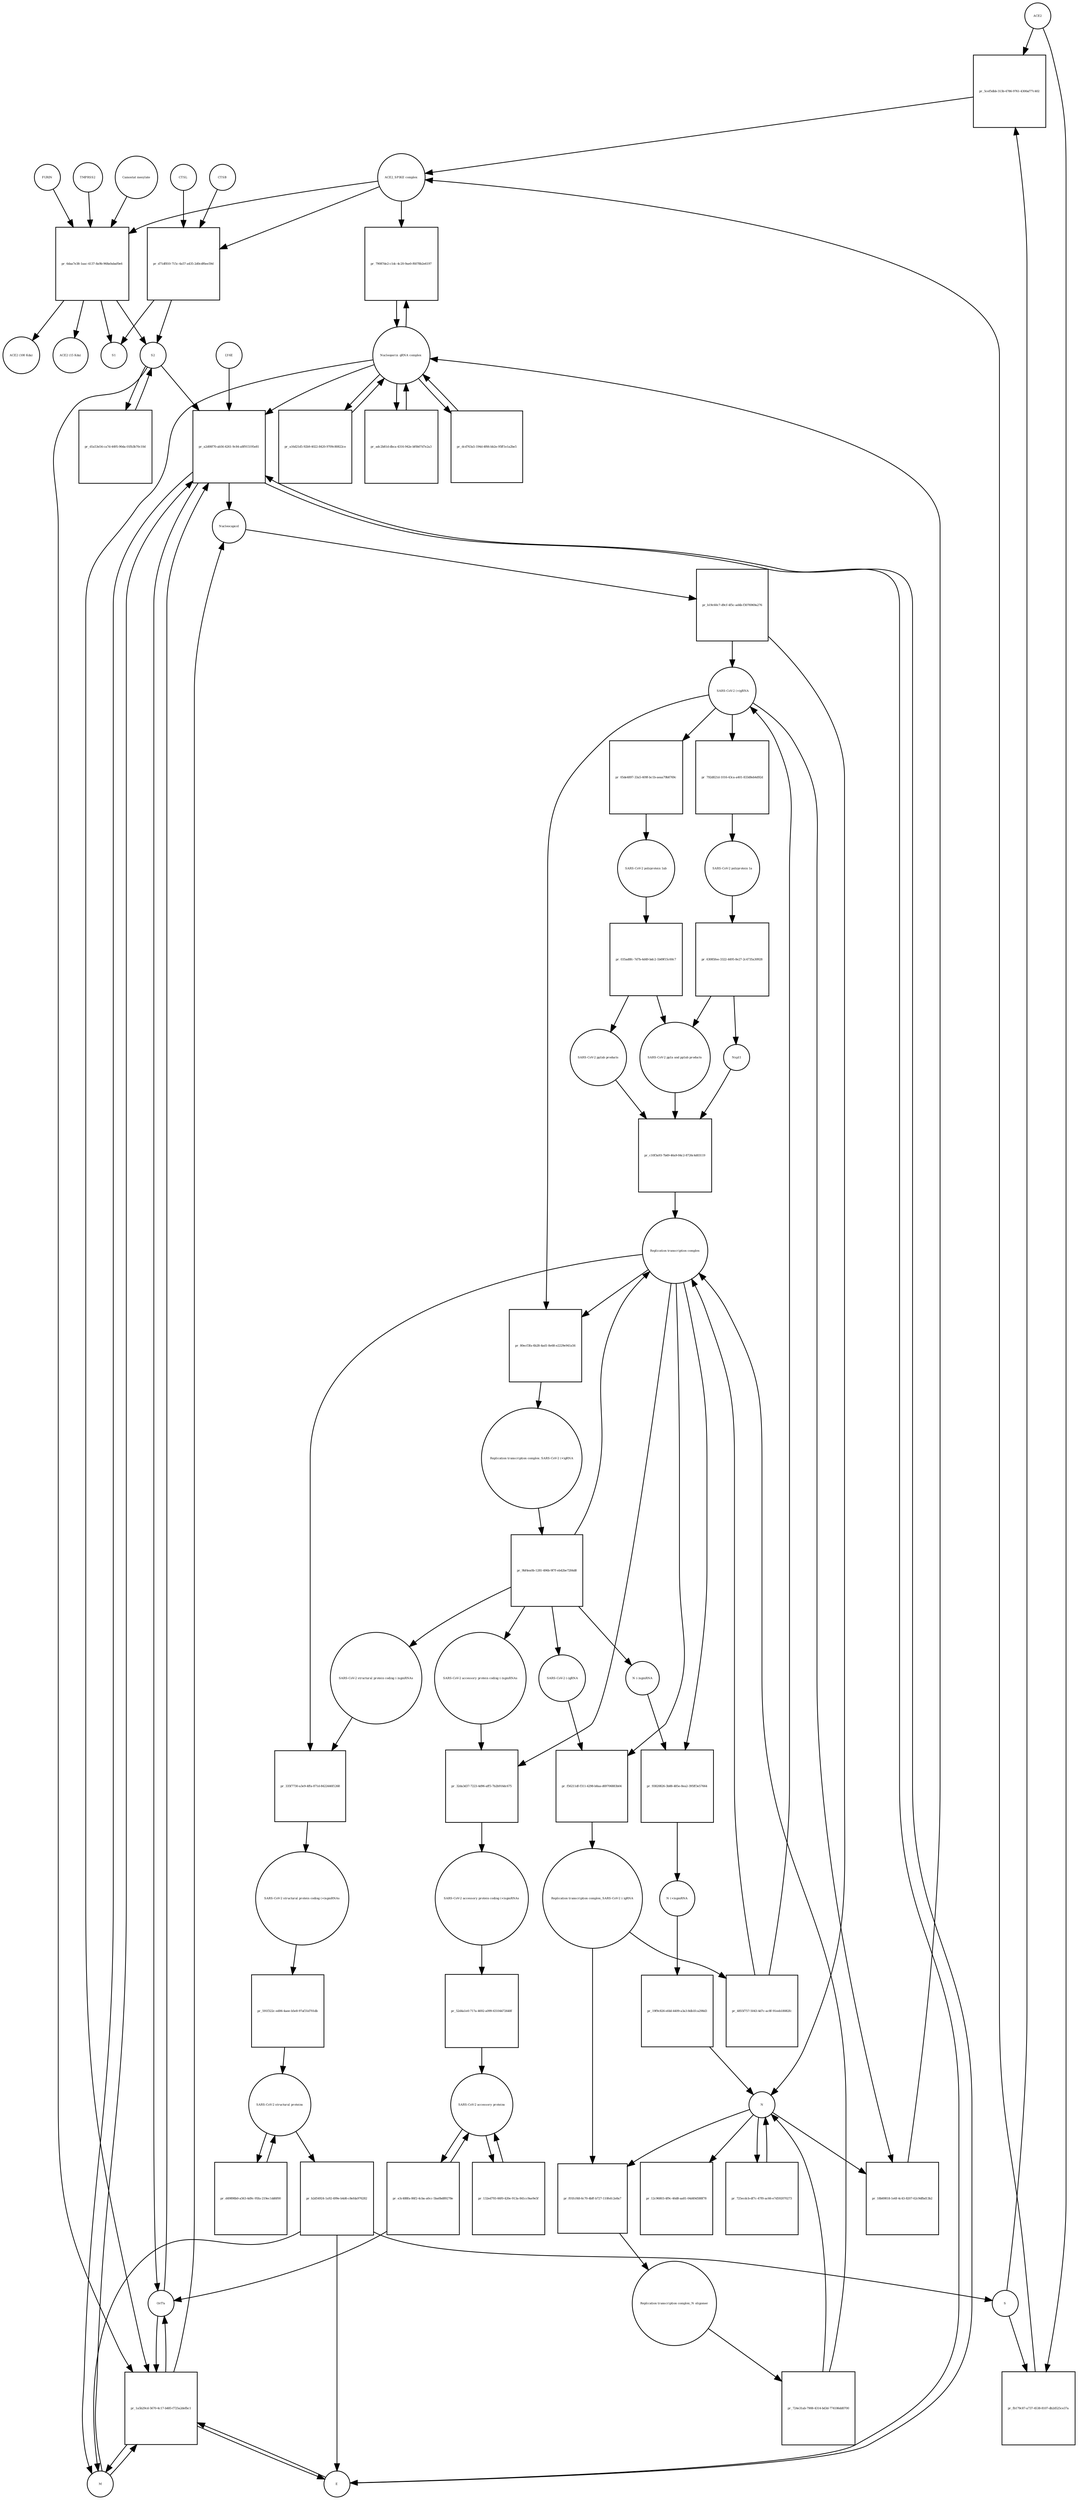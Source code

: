 strict digraph  {
ACE2 [annotation="", bipartite=0, cls=macromolecule, fontsize=4, label=ACE2, shape=circle];
"pr_5cef5dbb-313b-4786-9761-4300af77c402" [annotation="", bipartite=1, cls=process, fontsize=4, label="pr_5cef5dbb-313b-4786-9761-4300af77c402", shape=square];
"ACE2_SPIKE complex" [annotation="", bipartite=0, cls=complex, fontsize=4, label="ACE2_SPIKE complex", shape=circle];
S [annotation="", bipartite=0, cls="macromolecule multimer", fontsize=4, label=S, shape=circle];
"Nucleoporin_gRNA complex " [annotation="", bipartite=0, cls=complex, fontsize=4, label="Nucleoporin_gRNA complex ", shape=circle];
"pr_79087de2-c1dc-4c20-9ae0-f6078b2e6197" [annotation="", bipartite=1, cls=process, fontsize=4, label="pr_79087de2-c1dc-4c20-9ae0-f6078b2e6197", shape=square];
"pr_d71df810-715c-4a57-a435-2d0cdf6ee59d" [annotation="", bipartite=1, cls=process, fontsize=4, label="pr_d71df810-715c-4a57-a435-2d0cdf6ee59d", shape=square];
S2 [annotation="", bipartite=0, cls=macromolecule, fontsize=4, label=S2, shape=circle];
CTSB [annotation="", bipartite=0, cls=macromolecule, fontsize=4, label=CTSB, shape=circle];
CTSL [annotation="", bipartite=0, cls=macromolecule, fontsize=4, label=CTSL, shape=circle];
S1 [annotation="", bipartite=0, cls=macromolecule, fontsize=4, label=S1, shape=circle];
"pr_fb179c87-a737-4538-8107-db2d525ce37a" [annotation="", bipartite=1, cls=process, fontsize=4, label="pr_fb179c87-a737-4538-8107-db2d525ce37a", shape=square];
"pr_a2d00f70-ab56-4261-9c84-a8f915195e81" [annotation="", bipartite=1, cls=process, fontsize=4, label="pr_a2d00f70-ab56-4261-9c84-a8f915195e81", shape=square];
Nucleocapsid [annotation="", bipartite=0, cls=complex, fontsize=4, label=Nucleocapsid, shape=circle];
LY6E [annotation="", bipartite=0, cls=macromolecule, fontsize=4, label=LY6E, shape=circle];
Orf7a [annotation="", bipartite=0, cls=macromolecule, fontsize=4, label=Orf7a, shape=circle];
E [annotation="", bipartite=0, cls=macromolecule, fontsize=4, label=E, shape=circle];
M [annotation="", bipartite=0, cls=macromolecule, fontsize=4, label=M, shape=circle];
"pr_1a5b29cd-5670-4c17-b485-f725a2defbc1" [annotation="", bipartite=1, cls=process, fontsize=4, label="pr_1a5b29cd-5670-4c17-b485-f725a2defbc1", shape=square];
"pr_b19c60c7-d9cf-4f5c-ad4b-f3076969a276" [annotation="", bipartite=1, cls=process, fontsize=4, label="pr_b19c60c7-d9cf-4f5c-ad4b-f3076969a276", shape=square];
" SARS-CoV-2 (+)gRNA" [annotation="", bipartite=0, cls="nucleic acid feature", fontsize=4, label=" SARS-CoV-2 (+)gRNA", shape=circle];
N [annotation="", bipartite=0, cls="macromolecule multimer", fontsize=4, label=N, shape=circle];
"SARS-CoV-2 polyprotein 1ab" [annotation="", bipartite=0, cls=macromolecule, fontsize=4, label="SARS-CoV-2 polyprotein 1ab", shape=circle];
"pr_035ad8fc-7d7b-4d49-bdc2-1b69f15c60c7" [annotation="", bipartite=1, cls=process, fontsize=4, label="pr_035ad8fc-7d7b-4d49-bdc2-1b69f15c60c7", shape=square];
"SARS-CoV-2 pp1a and pp1ab products" [annotation="", bipartite=0, cls=complex, fontsize=4, label="SARS-CoV-2 pp1a and pp1ab products", shape=circle];
"SARS-CoV-2 pp1ab products" [annotation="", bipartite=0, cls=complex, fontsize=4, label="SARS-CoV-2 pp1ab products", shape=circle];
"SARS-CoV-2 polyprotein 1a" [annotation="", bipartite=0, cls=macromolecule, fontsize=4, label="SARS-CoV-2 polyprotein 1a", shape=circle];
"pr_63085fee-3322-4495-8e27-2c4735a30928" [annotation="", bipartite=1, cls=process, fontsize=4, label="pr_63085fee-3322-4495-8e27-2c4735a30928", shape=square];
Nsp11 [annotation="", bipartite=0, cls=macromolecule, fontsize=4, label=Nsp11, shape=circle];
"pr_a16d21d5-92b9-4022-8420-9709c80822ce" [annotation="", bipartite=1, cls=process, fontsize=4, label="pr_a16d21d5-92b9-4022-8420-9709c80822ce", shape=square];
"pr_adc2b81d-dbca-4316-942e-bf0b07d7e2a3" [annotation="", bipartite=1, cls=process, fontsize=4, label="pr_adc2b81d-dbca-4316-942e-bf0b07d7e2a3", shape=square];
"SARS-CoV-2 structural proteins" [annotation="", bipartite=0, cls=complex, fontsize=4, label="SARS-CoV-2 structural proteins", shape=circle];
"pr_b2d54924-1a92-499e-b4d6-c8efda976282" [annotation="", bipartite=1, cls=process, fontsize=4, label="pr_b2d54924-1a92-499e-b4d6-c8efda976282", shape=square];
"Replication transcription complex_SARS-CoV-2 (-)gRNA" [annotation="", bipartite=0, cls=complex, fontsize=4, label="Replication transcription complex_SARS-CoV-2 (-)gRNA", shape=circle];
"pr_f01fcf48-6c70-4bff-b727-110fefc2e8a7" [annotation="", bipartite=1, cls=process, fontsize=4, label="pr_f01fcf48-6c70-4bff-b727-110fefc2e8a7", shape=square];
"Replication transcription complex_N oligomer" [annotation="", bipartite=0, cls=complex, fontsize=4, label="Replication transcription complex_N oligomer", shape=circle];
"pr_12c96803-4f9c-46d8-aa81-04d49d588f78" [annotation="", bipartite=1, cls=process, fontsize=4, label="pr_12c96803-4f9c-46d8-aa81-04d49d588f78", shape=square];
"SARS-CoV-2 accessory proteins" [annotation="", bipartite=0, cls=complex, fontsize=4, label="SARS-CoV-2 accessory proteins", shape=circle];
"pr_132ed793-66f0-420e-913a-841cc9ae9e5f" [annotation="", bipartite=1, cls=process, fontsize=4, label="pr_132ed793-66f0-420e-913a-841cc9ae9e5f", shape=square];
"pr_d49898b0-a563-4d9c-95fa-219ec1dd6f00" [annotation="", bipartite=1, cls=process, fontsize=4, label="pr_d49898b0-a563-4d9c-95fa-219ec1dd6f00", shape=square];
"pr_724e31ab-7908-4314-bd3d-774186dd0700" [annotation="", bipartite=1, cls=process, fontsize=4, label="pr_724e31ab-7908-4314-bd3d-774186dd0700", shape=square];
"Replication transcription complex" [annotation="", bipartite=0, cls=complex, fontsize=4, label="Replication transcription complex", shape=circle];
"pr_725ecdcb-df7c-47f0-ac66-e7d592070273" [annotation="", bipartite=1, cls=process, fontsize=4, label="pr_725ecdcb-df7c-47f0-ac66-e7d592070273", shape=square];
"pr_c10f3a93-7b49-46a9-84c2-8726c4d03119" [annotation="", bipartite=1, cls=process, fontsize=4, label="pr_c10f3a93-7b49-46a9-84c2-8726c4d03119", shape=square];
"SARS-CoV-2 accessory protein coding (-)sgmRNAs" [annotation="", bipartite=0, cls=complex, fontsize=4, label="SARS-CoV-2 accessory protein coding (-)sgmRNAs", shape=circle];
"pr_32da3d37-7223-4d96-aff5-7b2b916dc675" [annotation="", bipartite=1, cls=process, fontsize=4, label="pr_32da3d37-7223-4d96-aff5-7b2b916dc675", shape=square];
"SARS-CoV-2 accessory protein coding (+)sgmRNAs" [annotation="", bipartite=0, cls=complex, fontsize=4, label="SARS-CoV-2 accessory protein coding (+)sgmRNAs", shape=circle];
"SARS-CoV-2 structural protein coding (-)sgmRNAs" [annotation="", bipartite=0, cls=complex, fontsize=4, label="SARS-CoV-2 structural protein coding (-)sgmRNAs", shape=circle];
"pr_335f7730-a3e9-4ffa-871d-8422446f1268" [annotation="", bipartite=1, cls=process, fontsize=4, label="pr_335f7730-a3e9-4ffa-871d-8422446f1268", shape=square];
"SARS-CoV-2 structural protein coding (+)sgmRNAs" [annotation="", bipartite=0, cls=complex, fontsize=4, label="SARS-CoV-2 structural protein coding (+)sgmRNAs", shape=circle];
"N (-)sgmRNA" [annotation="", bipartite=0, cls="nucleic acid feature", fontsize=4, label="N (-)sgmRNA", shape=circle];
"pr_93820826-3b88-485e-8ea2-395ff3e57664" [annotation="", bipartite=1, cls=process, fontsize=4, label="pr_93820826-3b88-485e-8ea2-395ff3e57664", shape=square];
"N (+)sgmRNA" [annotation="", bipartite=0, cls="nucleic acid feature", fontsize=4, label="N (+)sgmRNA", shape=circle];
"pr_19f9c826-efdd-4409-a3a3-8db1fca298d3" [annotation="", bipartite=1, cls=process, fontsize=4, label="pr_19f9c826-efdd-4409-a3a3-8db1fca298d3", shape=square];
"Replication transcription complex_SARS-CoV-2 (+)gRNA" [annotation="", bipartite=0, cls=complex, fontsize=4, label="Replication transcription complex_SARS-CoV-2 (+)gRNA", shape=circle];
"pr_9bf4ea0b-1281-496b-9f7f-eb42be7284d8" [annotation="", bipartite=1, cls=process, fontsize=4, label="pr_9bf4ea0b-1281-496b-9f7f-eb42be7284d8", shape=square];
" SARS-CoV-2 (-)gRNA" [annotation="", bipartite=0, cls="nucleic acid feature", fontsize=4, label=" SARS-CoV-2 (-)gRNA", shape=circle];
"pr_792d821d-1016-43ca-a401-833d8eb4d92d" [annotation="", bipartite=1, cls=process, fontsize=4, label="pr_792d821d-1016-43ca-a401-833d8eb4d92d", shape=square];
"pr_05de4897-33a5-409f-bc1b-aeaa79b8769c" [annotation="", bipartite=1, cls=process, fontsize=4, label="pr_05de4897-33a5-409f-bc1b-aeaa79b8769c", shape=square];
"pr_52d4a1e0-717a-4692-a099-63104472648f" [annotation="", bipartite=1, cls=process, fontsize=4, label="pr_52d4a1e0-717a-4692-a099-63104472648f", shape=square];
"pr_591f322c-ed06-4aee-b5e8-97af31d701db" [annotation="", bipartite=1, cls=process, fontsize=4, label="pr_591f322c-ed06-4aee-b5e8-97af31d701db", shape=square];
"pr_f56211df-f311-4298-b8aa-d69706883b04" [annotation="", bipartite=1, cls=process, fontsize=4, label="pr_f56211df-f311-4298-b8aa-d69706883b04", shape=square];
"pr_18b69818-1e6f-4c43-8207-62c9dfbd13b2" [annotation="", bipartite=1, cls=process, fontsize=4, label="pr_18b69818-1e6f-4c43-8207-62c9dfbd13b2", shape=square];
"pr_dcd763a5-194d-4f66-bb2e-95ff1e1a2be5" [annotation="", bipartite=1, cls=process, fontsize=4, label="pr_dcd763a5-194d-4f66-bb2e-95ff1e1a2be5", shape=square];
"pr_e3c488fa-86f2-4cba-a0cc-5ba0bd89278e" [annotation="", bipartite=1, cls=process, fontsize=4, label="pr_e3c488fa-86f2-4cba-a0cc-5ba0bd89278e", shape=square];
"pr_6daa7e38-1aac-4137-8a9b-968a0abaf0e6" [annotation="", bipartite=1, cls=process, fontsize=4, label="pr_6daa7e38-1aac-4137-8a9b-968a0abaf0e6", shape=square];
FURIN [annotation="", bipartite=0, cls=macromolecule, fontsize=4, label=FURIN, shape=circle];
TMPRSS2 [annotation="", bipartite=0, cls=macromolecule, fontsize=4, label=TMPRSS2, shape=circle];
"Camostat mesylate" [annotation="urn_miriam_pubchem.compound_2536", bipartite=0, cls="simple chemical", fontsize=4, label="Camostat mesylate", shape=circle];
"ACE2 (100 Kda)" [annotation="", bipartite=0, cls=macromolecule, fontsize=4, label="ACE2 (100 Kda)", shape=circle];
"ACE2 (15 Kda)" [annotation="", bipartite=0, cls=macromolecule, fontsize=4, label="ACE2 (15 Kda)", shape=circle];
"pr_d1a53e54-ca7d-4495-90da-01fb3b70c10d" [annotation="", bipartite=1, cls=process, fontsize=4, label="pr_d1a53e54-ca7d-4495-90da-01fb3b70c10d", shape=square];
"pr_80ecf3fa-6b28-4ad1-8e68-e2229e941a56" [annotation="", bipartite=1, cls=process, fontsize=4, label="pr_80ecf3fa-6b28-4ad1-8e68-e2229e941a56", shape=square];
"pr_4855f757-5043-4d7c-ac8f-91eeb18082fc" [annotation="", bipartite=1, cls=process, fontsize=4, label="pr_4855f757-5043-4d7c-ac8f-91eeb18082fc", shape=square];
ACE2 -> "pr_5cef5dbb-313b-4786-9761-4300af77c402"  [annotation="", interaction_type=consumption];
ACE2 -> "pr_fb179c87-a737-4538-8107-db2d525ce37a"  [annotation="", interaction_type=consumption];
"pr_5cef5dbb-313b-4786-9761-4300af77c402" -> "ACE2_SPIKE complex"  [annotation="", interaction_type=production];
"ACE2_SPIKE complex" -> "pr_79087de2-c1dc-4c20-9ae0-f6078b2e6197"  [annotation="urn_miriam_pubmed_32142651|urn_miriam_pubmed_32094589", interaction_type=stimulation];
"ACE2_SPIKE complex" -> "pr_d71df810-715c-4a57-a435-2d0cdf6ee59d"  [annotation="", interaction_type=consumption];
"ACE2_SPIKE complex" -> "pr_6daa7e38-1aac-4137-8a9b-968a0abaf0e6"  [annotation="", interaction_type=consumption];
S -> "pr_5cef5dbb-313b-4786-9761-4300af77c402"  [annotation="", interaction_type=consumption];
S -> "pr_fb179c87-a737-4538-8107-db2d525ce37a"  [annotation="", interaction_type=consumption];
"Nucleoporin_gRNA complex " -> "pr_79087de2-c1dc-4c20-9ae0-f6078b2e6197"  [annotation="", interaction_type=consumption];
"Nucleoporin_gRNA complex " -> "pr_a2d00f70-ab56-4261-9c84-a8f915195e81"  [annotation="", interaction_type=consumption];
"Nucleoporin_gRNA complex " -> "pr_1a5b29cd-5670-4c17-b485-f725a2defbc1"  [annotation="", interaction_type=consumption];
"Nucleoporin_gRNA complex " -> "pr_a16d21d5-92b9-4022-8420-9709c80822ce"  [annotation="", interaction_type=consumption];
"Nucleoporin_gRNA complex " -> "pr_adc2b81d-dbca-4316-942e-bf0b07d7e2a3"  [annotation="", interaction_type=consumption];
"Nucleoporin_gRNA complex " -> "pr_dcd763a5-194d-4f66-bb2e-95ff1e1a2be5"  [annotation="", interaction_type=consumption];
"pr_79087de2-c1dc-4c20-9ae0-f6078b2e6197" -> "Nucleoporin_gRNA complex "  [annotation="", interaction_type=production];
"pr_d71df810-715c-4a57-a435-2d0cdf6ee59d" -> S2  [annotation="", interaction_type=production];
"pr_d71df810-715c-4a57-a435-2d0cdf6ee59d" -> S1  [annotation="", interaction_type=production];
S2 -> "pr_a2d00f70-ab56-4261-9c84-a8f915195e81"  [annotation="urn_miriam_doi_10.1101%2F2020.03.05.979260|urn_miriam_doi_10.1101%2F2020.04.02.021469", interaction_type=stimulation];
S2 -> "pr_1a5b29cd-5670-4c17-b485-f725a2defbc1"  [annotation="", interaction_type=stimulation];
S2 -> "pr_d1a53e54-ca7d-4495-90da-01fb3b70c10d"  [annotation="", interaction_type=consumption];
CTSB -> "pr_d71df810-715c-4a57-a435-2d0cdf6ee59d"  [annotation=urn_miriam_pubmed_32142651, interaction_type=catalysis];
CTSL -> "pr_d71df810-715c-4a57-a435-2d0cdf6ee59d"  [annotation=urn_miriam_pubmed_32142651, interaction_type=catalysis];
"pr_fb179c87-a737-4538-8107-db2d525ce37a" -> "ACE2_SPIKE complex"  [annotation="", interaction_type=production];
"pr_a2d00f70-ab56-4261-9c84-a8f915195e81" -> Nucleocapsid  [annotation="", interaction_type=production];
"pr_a2d00f70-ab56-4261-9c84-a8f915195e81" -> Orf7a  [annotation="", interaction_type=production];
"pr_a2d00f70-ab56-4261-9c84-a8f915195e81" -> E  [annotation="", interaction_type=production];
"pr_a2d00f70-ab56-4261-9c84-a8f915195e81" -> M  [annotation="", interaction_type=production];
Nucleocapsid -> "pr_b19c60c7-d9cf-4f5c-ad4b-f3076969a276"  [annotation="", interaction_type=consumption];
LY6E -> "pr_a2d00f70-ab56-4261-9c84-a8f915195e81"  [annotation="urn_miriam_doi_10.1101%2F2020.03.05.979260|urn_miriam_doi_10.1101%2F2020.04.02.021469", interaction_type=inhibition];
Orf7a -> "pr_a2d00f70-ab56-4261-9c84-a8f915195e81"  [annotation="", interaction_type=consumption];
Orf7a -> "pr_1a5b29cd-5670-4c17-b485-f725a2defbc1"  [annotation="", interaction_type=consumption];
E -> "pr_a2d00f70-ab56-4261-9c84-a8f915195e81"  [annotation="", interaction_type=consumption];
E -> "pr_1a5b29cd-5670-4c17-b485-f725a2defbc1"  [annotation="", interaction_type=consumption];
M -> "pr_a2d00f70-ab56-4261-9c84-a8f915195e81"  [annotation="", interaction_type=consumption];
M -> "pr_1a5b29cd-5670-4c17-b485-f725a2defbc1"  [annotation="", interaction_type=consumption];
"pr_1a5b29cd-5670-4c17-b485-f725a2defbc1" -> Nucleocapsid  [annotation="", interaction_type=production];
"pr_1a5b29cd-5670-4c17-b485-f725a2defbc1" -> E  [annotation="", interaction_type=production];
"pr_1a5b29cd-5670-4c17-b485-f725a2defbc1" -> M  [annotation="", interaction_type=production];
"pr_1a5b29cd-5670-4c17-b485-f725a2defbc1" -> Orf7a  [annotation="", interaction_type=production];
"pr_b19c60c7-d9cf-4f5c-ad4b-f3076969a276" -> " SARS-CoV-2 (+)gRNA"  [annotation="", interaction_type=production];
"pr_b19c60c7-d9cf-4f5c-ad4b-f3076969a276" -> N  [annotation="", interaction_type=production];
" SARS-CoV-2 (+)gRNA" -> "pr_792d821d-1016-43ca-a401-833d8eb4d92d"  [annotation="", interaction_type=consumption];
" SARS-CoV-2 (+)gRNA" -> "pr_05de4897-33a5-409f-bc1b-aeaa79b8769c"  [annotation="", interaction_type=consumption];
" SARS-CoV-2 (+)gRNA" -> "pr_18b69818-1e6f-4c43-8207-62c9dfbd13b2"  [annotation="", interaction_type=consumption];
" SARS-CoV-2 (+)gRNA" -> "pr_80ecf3fa-6b28-4ad1-8e68-e2229e941a56"  [annotation="", interaction_type=consumption];
N -> "pr_f01fcf48-6c70-4bff-b727-110fefc2e8a7"  [annotation="", interaction_type=consumption];
N -> "pr_12c96803-4f9c-46d8-aa81-04d49d588f78"  [annotation="", interaction_type=consumption];
N -> "pr_725ecdcb-df7c-47f0-ac66-e7d592070273"  [annotation="", interaction_type=consumption];
N -> "pr_18b69818-1e6f-4c43-8207-62c9dfbd13b2"  [annotation="", interaction_type=consumption];
"SARS-CoV-2 polyprotein 1ab" -> "pr_035ad8fc-7d7b-4d49-bdc2-1b69f15c60c7"  [annotation=urn_miriam_pubmed_31226023, interaction_type=catalysis];
"pr_035ad8fc-7d7b-4d49-bdc2-1b69f15c60c7" -> "SARS-CoV-2 pp1a and pp1ab products"  [annotation="", interaction_type=production];
"pr_035ad8fc-7d7b-4d49-bdc2-1b69f15c60c7" -> "SARS-CoV-2 pp1ab products"  [annotation="", interaction_type=production];
"SARS-CoV-2 pp1a and pp1ab products" -> "pr_c10f3a93-7b49-46a9-84c2-8726c4d03119"  [annotation="", interaction_type=consumption];
"SARS-CoV-2 pp1ab products" -> "pr_c10f3a93-7b49-46a9-84c2-8726c4d03119"  [annotation="", interaction_type=consumption];
"SARS-CoV-2 polyprotein 1a" -> "pr_63085fee-3322-4495-8e27-2c4735a30928"  [annotation=urn_miriam_pubmed_31226023, interaction_type=catalysis];
"pr_63085fee-3322-4495-8e27-2c4735a30928" -> "SARS-CoV-2 pp1a and pp1ab products"  [annotation="", interaction_type=production];
"pr_63085fee-3322-4495-8e27-2c4735a30928" -> Nsp11  [annotation="", interaction_type=production];
Nsp11 -> "pr_c10f3a93-7b49-46a9-84c2-8726c4d03119"  [annotation="", interaction_type=consumption];
"pr_a16d21d5-92b9-4022-8420-9709c80822ce" -> "Nucleoporin_gRNA complex "  [annotation="", interaction_type=production];
"pr_adc2b81d-dbca-4316-942e-bf0b07d7e2a3" -> "Nucleoporin_gRNA complex "  [annotation="", interaction_type=production];
"SARS-CoV-2 structural proteins" -> "pr_b2d54924-1a92-499e-b4d6-c8efda976282"  [annotation="", interaction_type=consumption];
"SARS-CoV-2 structural proteins" -> "pr_d49898b0-a563-4d9c-95fa-219ec1dd6f00"  [annotation="", interaction_type=consumption];
"pr_b2d54924-1a92-499e-b4d6-c8efda976282" -> M  [annotation="", interaction_type=production];
"pr_b2d54924-1a92-499e-b4d6-c8efda976282" -> E  [annotation="", interaction_type=production];
"pr_b2d54924-1a92-499e-b4d6-c8efda976282" -> S  [annotation="", interaction_type=production];
"Replication transcription complex_SARS-CoV-2 (-)gRNA" -> "pr_f01fcf48-6c70-4bff-b727-110fefc2e8a7"  [annotation="", interaction_type=consumption];
"Replication transcription complex_SARS-CoV-2 (-)gRNA" -> "pr_4855f757-5043-4d7c-ac8f-91eeb18082fc"  [annotation="", interaction_type=consumption];
"pr_f01fcf48-6c70-4bff-b727-110fefc2e8a7" -> "Replication transcription complex_N oligomer"  [annotation="", interaction_type=production];
"Replication transcription complex_N oligomer" -> "pr_724e31ab-7908-4314-bd3d-774186dd0700"  [annotation="", interaction_type=consumption];
"SARS-CoV-2 accessory proteins" -> "pr_132ed793-66f0-420e-913a-841cc9ae9e5f"  [annotation="", interaction_type=consumption];
"SARS-CoV-2 accessory proteins" -> "pr_e3c488fa-86f2-4cba-a0cc-5ba0bd89278e"  [annotation="", interaction_type=consumption];
"pr_132ed793-66f0-420e-913a-841cc9ae9e5f" -> "SARS-CoV-2 accessory proteins"  [annotation="", interaction_type=production];
"pr_d49898b0-a563-4d9c-95fa-219ec1dd6f00" -> "SARS-CoV-2 structural proteins"  [annotation="", interaction_type=production];
"pr_724e31ab-7908-4314-bd3d-774186dd0700" -> "Replication transcription complex"  [annotation="", interaction_type=production];
"pr_724e31ab-7908-4314-bd3d-774186dd0700" -> N  [annotation="", interaction_type=production];
"Replication transcription complex" -> "pr_32da3d37-7223-4d96-aff5-7b2b916dc675"  [annotation="", interaction_type="necessary stimulation"];
"Replication transcription complex" -> "pr_335f7730-a3e9-4ffa-871d-8422446f1268"  [annotation="", interaction_type="necessary stimulation"];
"Replication transcription complex" -> "pr_93820826-3b88-485e-8ea2-395ff3e57664"  [annotation="", interaction_type="necessary stimulation"];
"Replication transcription complex" -> "pr_f56211df-f311-4298-b8aa-d69706883b04"  [annotation="", interaction_type=consumption];
"Replication transcription complex" -> "pr_80ecf3fa-6b28-4ad1-8e68-e2229e941a56"  [annotation="", interaction_type=consumption];
"pr_725ecdcb-df7c-47f0-ac66-e7d592070273" -> N  [annotation="", interaction_type=production];
"pr_c10f3a93-7b49-46a9-84c2-8726c4d03119" -> "Replication transcription complex"  [annotation="", interaction_type=production];
"SARS-CoV-2 accessory protein coding (-)sgmRNAs" -> "pr_32da3d37-7223-4d96-aff5-7b2b916dc675"  [annotation="", interaction_type=consumption];
"pr_32da3d37-7223-4d96-aff5-7b2b916dc675" -> "SARS-CoV-2 accessory protein coding (+)sgmRNAs"  [annotation="", interaction_type=production];
"SARS-CoV-2 accessory protein coding (+)sgmRNAs" -> "pr_52d4a1e0-717a-4692-a099-63104472648f"  [annotation="", interaction_type=consumption];
"SARS-CoV-2 structural protein coding (-)sgmRNAs" -> "pr_335f7730-a3e9-4ffa-871d-8422446f1268"  [annotation="", interaction_type=consumption];
"pr_335f7730-a3e9-4ffa-871d-8422446f1268" -> "SARS-CoV-2 structural protein coding (+)sgmRNAs"  [annotation="", interaction_type=production];
"SARS-CoV-2 structural protein coding (+)sgmRNAs" -> "pr_591f322c-ed06-4aee-b5e8-97af31d701db"  [annotation="", interaction_type=consumption];
"N (-)sgmRNA" -> "pr_93820826-3b88-485e-8ea2-395ff3e57664"  [annotation="", interaction_type=consumption];
"pr_93820826-3b88-485e-8ea2-395ff3e57664" -> "N (+)sgmRNA"  [annotation="", interaction_type=production];
"N (+)sgmRNA" -> "pr_19f9c826-efdd-4409-a3a3-8db1fca298d3"  [annotation="", interaction_type=consumption];
"pr_19f9c826-efdd-4409-a3a3-8db1fca298d3" -> N  [annotation="", interaction_type=production];
"Replication transcription complex_SARS-CoV-2 (+)gRNA" -> "pr_9bf4ea0b-1281-496b-9f7f-eb42be7284d8"  [annotation="", interaction_type=consumption];
"pr_9bf4ea0b-1281-496b-9f7f-eb42be7284d8" -> " SARS-CoV-2 (-)gRNA"  [annotation="", interaction_type=production];
"pr_9bf4ea0b-1281-496b-9f7f-eb42be7284d8" -> "SARS-CoV-2 accessory protein coding (-)sgmRNAs"  [annotation="", interaction_type=production];
"pr_9bf4ea0b-1281-496b-9f7f-eb42be7284d8" -> "SARS-CoV-2 structural protein coding (-)sgmRNAs"  [annotation="", interaction_type=production];
"pr_9bf4ea0b-1281-496b-9f7f-eb42be7284d8" -> "N (-)sgmRNA"  [annotation="", interaction_type=production];
"pr_9bf4ea0b-1281-496b-9f7f-eb42be7284d8" -> "Replication transcription complex"  [annotation="", interaction_type=production];
" SARS-CoV-2 (-)gRNA" -> "pr_f56211df-f311-4298-b8aa-d69706883b04"  [annotation="", interaction_type=consumption];
"pr_792d821d-1016-43ca-a401-833d8eb4d92d" -> "SARS-CoV-2 polyprotein 1a"  [annotation="", interaction_type=production];
"pr_05de4897-33a5-409f-bc1b-aeaa79b8769c" -> "SARS-CoV-2 polyprotein 1ab"  [annotation="", interaction_type=production];
"pr_52d4a1e0-717a-4692-a099-63104472648f" -> "SARS-CoV-2 accessory proteins"  [annotation="", interaction_type=production];
"pr_591f322c-ed06-4aee-b5e8-97af31d701db" -> "SARS-CoV-2 structural proteins"  [annotation="", interaction_type=production];
"pr_f56211df-f311-4298-b8aa-d69706883b04" -> "Replication transcription complex_SARS-CoV-2 (-)gRNA"  [annotation="", interaction_type=production];
"pr_18b69818-1e6f-4c43-8207-62c9dfbd13b2" -> "Nucleoporin_gRNA complex "  [annotation="", interaction_type=production];
"pr_dcd763a5-194d-4f66-bb2e-95ff1e1a2be5" -> "Nucleoporin_gRNA complex "  [annotation="", interaction_type=production];
"pr_e3c488fa-86f2-4cba-a0cc-5ba0bd89278e" -> "SARS-CoV-2 accessory proteins"  [annotation="", interaction_type=production];
"pr_e3c488fa-86f2-4cba-a0cc-5ba0bd89278e" -> Orf7a  [annotation="", interaction_type=production];
"pr_6daa7e38-1aac-4137-8a9b-968a0abaf0e6" -> S2  [annotation="", interaction_type=production];
"pr_6daa7e38-1aac-4137-8a9b-968a0abaf0e6" -> "ACE2 (100 Kda)"  [annotation="", interaction_type=production];
"pr_6daa7e38-1aac-4137-8a9b-968a0abaf0e6" -> S1  [annotation="", interaction_type=production];
"pr_6daa7e38-1aac-4137-8a9b-968a0abaf0e6" -> "ACE2 (15 Kda)"  [annotation="", interaction_type=production];
FURIN -> "pr_6daa7e38-1aac-4137-8a9b-968a0abaf0e6"  [annotation="", interaction_type=catalysis];
TMPRSS2 -> "pr_6daa7e38-1aac-4137-8a9b-968a0abaf0e6"  [annotation="", interaction_type=catalysis];
"Camostat mesylate" -> "pr_6daa7e38-1aac-4137-8a9b-968a0abaf0e6"  [annotation="", interaction_type=inhibition];
"pr_d1a53e54-ca7d-4495-90da-01fb3b70c10d" -> S2  [annotation="", interaction_type=production];
"pr_80ecf3fa-6b28-4ad1-8e68-e2229e941a56" -> "Replication transcription complex_SARS-CoV-2 (+)gRNA"  [annotation="", interaction_type=production];
"pr_4855f757-5043-4d7c-ac8f-91eeb18082fc" -> " SARS-CoV-2 (+)gRNA"  [annotation="", interaction_type=production];
"pr_4855f757-5043-4d7c-ac8f-91eeb18082fc" -> "Replication transcription complex"  [annotation="", interaction_type=production];
}
